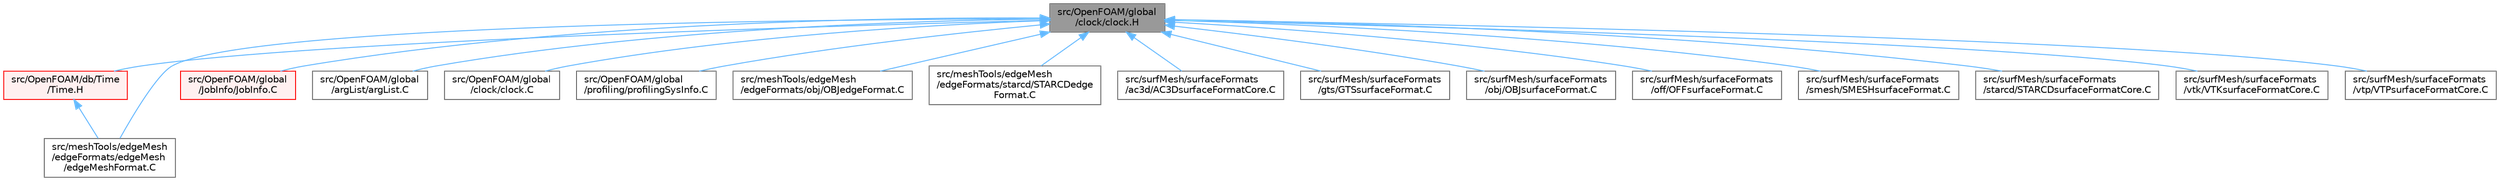 digraph "src/OpenFOAM/global/clock/clock.H"
{
 // LATEX_PDF_SIZE
  bgcolor="transparent";
  edge [fontname=Helvetica,fontsize=10,labelfontname=Helvetica,labelfontsize=10];
  node [fontname=Helvetica,fontsize=10,shape=box,height=0.2,width=0.4];
  Node1 [id="Node000001",label="src/OpenFOAM/global\l/clock/clock.H",height=0.2,width=0.4,color="gray40", fillcolor="grey60", style="filled", fontcolor="black",tooltip=" "];
  Node1 -> Node2 [id="edge1_Node000001_Node000002",dir="back",color="steelblue1",style="solid",tooltip=" "];
  Node2 [id="Node000002",label="src/OpenFOAM/db/Time\l/Time.H",height=0.2,width=0.4,color="red", fillcolor="#FFF0F0", style="filled",URL="$Time_8H.html",tooltip=" "];
  Node2 -> Node1040 [id="edge2_Node000002_Node001040",dir="back",color="steelblue1",style="solid",tooltip=" "];
  Node1040 [id="Node001040",label="src/meshTools/edgeMesh\l/edgeFormats/edgeMesh\l/edgeMeshFormat.C",height=0.2,width=0.4,color="grey40", fillcolor="white", style="filled",URL="$edgeMeshFormat_8C.html",tooltip=" "];
  Node1 -> Node1308 [id="edge3_Node000001_Node001308",dir="back",color="steelblue1",style="solid",tooltip=" "];
  Node1308 [id="Node001308",label="src/OpenFOAM/global\l/JobInfo/JobInfo.C",height=0.2,width=0.4,color="red", fillcolor="#FFF0F0", style="filled",URL="$JobInfo_8C.html",tooltip=" "];
  Node1 -> Node1309 [id="edge4_Node000001_Node001309",dir="back",color="steelblue1",style="solid",tooltip=" "];
  Node1309 [id="Node001309",label="src/OpenFOAM/global\l/argList/argList.C",height=0.2,width=0.4,color="grey40", fillcolor="white", style="filled",URL="$argList_8C.html",tooltip=" "];
  Node1 -> Node1310 [id="edge5_Node000001_Node001310",dir="back",color="steelblue1",style="solid",tooltip=" "];
  Node1310 [id="Node001310",label="src/OpenFOAM/global\l/clock/clock.C",height=0.2,width=0.4,color="grey40", fillcolor="white", style="filled",URL="$clock_8C.html",tooltip=" "];
  Node1 -> Node1311 [id="edge6_Node000001_Node001311",dir="back",color="steelblue1",style="solid",tooltip=" "];
  Node1311 [id="Node001311",label="src/OpenFOAM/global\l/profiling/profilingSysInfo.C",height=0.2,width=0.4,color="grey40", fillcolor="white", style="filled",URL="$profilingSysInfo_8C.html",tooltip=" "];
  Node1 -> Node1040 [id="edge7_Node000001_Node001040",dir="back",color="steelblue1",style="solid",tooltip=" "];
  Node1 -> Node1312 [id="edge8_Node000001_Node001312",dir="back",color="steelblue1",style="solid",tooltip=" "];
  Node1312 [id="Node001312",label="src/meshTools/edgeMesh\l/edgeFormats/obj/OBJedgeFormat.C",height=0.2,width=0.4,color="grey40", fillcolor="white", style="filled",URL="$OBJedgeFormat_8C.html",tooltip=" "];
  Node1 -> Node1313 [id="edge9_Node000001_Node001313",dir="back",color="steelblue1",style="solid",tooltip=" "];
  Node1313 [id="Node001313",label="src/meshTools/edgeMesh\l/edgeFormats/starcd/STARCDedge\lFormat.C",height=0.2,width=0.4,color="grey40", fillcolor="white", style="filled",URL="$STARCDedgeFormat_8C.html",tooltip=" "];
  Node1 -> Node1314 [id="edge10_Node000001_Node001314",dir="back",color="steelblue1",style="solid",tooltip=" "];
  Node1314 [id="Node001314",label="src/surfMesh/surfaceFormats\l/ac3d/AC3DsurfaceFormatCore.C",height=0.2,width=0.4,color="grey40", fillcolor="white", style="filled",URL="$AC3DsurfaceFormatCore_8C.html",tooltip=" "];
  Node1 -> Node1315 [id="edge11_Node000001_Node001315",dir="back",color="steelblue1",style="solid",tooltip=" "];
  Node1315 [id="Node001315",label="src/surfMesh/surfaceFormats\l/gts/GTSsurfaceFormat.C",height=0.2,width=0.4,color="grey40", fillcolor="white", style="filled",URL="$GTSsurfaceFormat_8C.html",tooltip=" "];
  Node1 -> Node1316 [id="edge12_Node000001_Node001316",dir="back",color="steelblue1",style="solid",tooltip=" "];
  Node1316 [id="Node001316",label="src/surfMesh/surfaceFormats\l/obj/OBJsurfaceFormat.C",height=0.2,width=0.4,color="grey40", fillcolor="white", style="filled",URL="$OBJsurfaceFormat_8C.html",tooltip=" "];
  Node1 -> Node1317 [id="edge13_Node000001_Node001317",dir="back",color="steelblue1",style="solid",tooltip=" "];
  Node1317 [id="Node001317",label="src/surfMesh/surfaceFormats\l/off/OFFsurfaceFormat.C",height=0.2,width=0.4,color="grey40", fillcolor="white", style="filled",URL="$OFFsurfaceFormat_8C.html",tooltip=" "];
  Node1 -> Node1318 [id="edge14_Node000001_Node001318",dir="back",color="steelblue1",style="solid",tooltip=" "];
  Node1318 [id="Node001318",label="src/surfMesh/surfaceFormats\l/smesh/SMESHsurfaceFormat.C",height=0.2,width=0.4,color="grey40", fillcolor="white", style="filled",URL="$SMESHsurfaceFormat_8C.html",tooltip=" "];
  Node1 -> Node1319 [id="edge15_Node000001_Node001319",dir="back",color="steelblue1",style="solid",tooltip=" "];
  Node1319 [id="Node001319",label="src/surfMesh/surfaceFormats\l/starcd/STARCDsurfaceFormatCore.C",height=0.2,width=0.4,color="grey40", fillcolor="white", style="filled",URL="$STARCDsurfaceFormatCore_8C.html",tooltip=" "];
  Node1 -> Node1320 [id="edge16_Node000001_Node001320",dir="back",color="steelblue1",style="solid",tooltip=" "];
  Node1320 [id="Node001320",label="src/surfMesh/surfaceFormats\l/vtk/VTKsurfaceFormatCore.C",height=0.2,width=0.4,color="grey40", fillcolor="white", style="filled",URL="$VTKsurfaceFormatCore_8C.html",tooltip=" "];
  Node1 -> Node1321 [id="edge17_Node000001_Node001321",dir="back",color="steelblue1",style="solid",tooltip=" "];
  Node1321 [id="Node001321",label="src/surfMesh/surfaceFormats\l/vtp/VTPsurfaceFormatCore.C",height=0.2,width=0.4,color="grey40", fillcolor="white", style="filled",URL="$VTPsurfaceFormatCore_8C.html",tooltip=" "];
}
